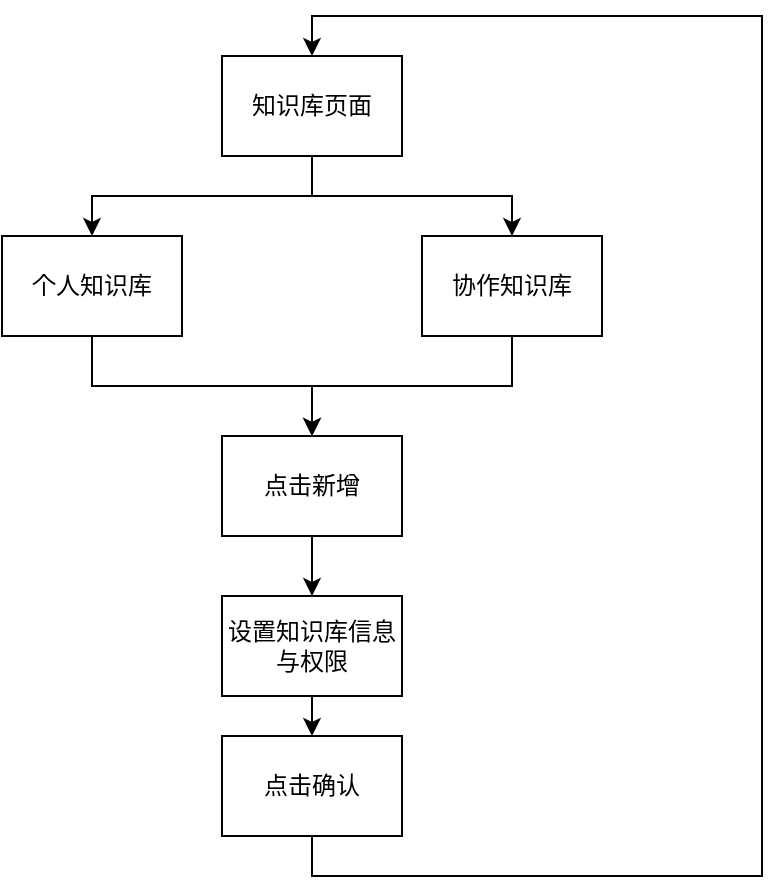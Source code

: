 <mxfile version="14.8.2" type="device"><diagram id="R8ponVF0oqn1jLs_mhAr" name="Page-1"><mxGraphModel dx="1038" dy="577" grid="1" gridSize="10" guides="1" tooltips="1" connect="1" arrows="1" fold="1" page="1" pageScale="1" pageWidth="827" pageHeight="1169" background="#ffffff" math="0" shadow="0"><root><mxCell id="0"/><mxCell id="1" parent="0"/><mxCell id="_TBw5Nfw5ppjdXiaN8Ox-4" style="edgeStyle=orthogonalEdgeStyle;rounded=0;orthogonalLoop=1;jettySize=auto;html=1;exitX=0.5;exitY=1;exitDx=0;exitDy=0;entryX=0.5;entryY=0;entryDx=0;entryDy=0;" edge="1" parent="1" source="_TBw5Nfw5ppjdXiaN8Ox-1" target="_TBw5Nfw5ppjdXiaN8Ox-2"><mxGeometry relative="1" as="geometry"/></mxCell><mxCell id="_TBw5Nfw5ppjdXiaN8Ox-5" style="edgeStyle=orthogonalEdgeStyle;rounded=0;orthogonalLoop=1;jettySize=auto;html=1;exitX=0.5;exitY=1;exitDx=0;exitDy=0;" edge="1" parent="1" source="_TBw5Nfw5ppjdXiaN8Ox-1" target="_TBw5Nfw5ppjdXiaN8Ox-3"><mxGeometry relative="1" as="geometry"/></mxCell><mxCell id="_TBw5Nfw5ppjdXiaN8Ox-1" value="知识库页面" style="rounded=0;whiteSpace=wrap;html=1;" vertex="1" parent="1"><mxGeometry x="380" y="70" width="90" height="50" as="geometry"/></mxCell><mxCell id="_TBw5Nfw5ppjdXiaN8Ox-8" style="edgeStyle=orthogonalEdgeStyle;rounded=0;orthogonalLoop=1;jettySize=auto;html=1;exitX=0.5;exitY=1;exitDx=0;exitDy=0;entryX=0.5;entryY=0;entryDx=0;entryDy=0;" edge="1" parent="1" source="_TBw5Nfw5ppjdXiaN8Ox-2" target="_TBw5Nfw5ppjdXiaN8Ox-6"><mxGeometry relative="1" as="geometry"/></mxCell><mxCell id="_TBw5Nfw5ppjdXiaN8Ox-2" value="个人知识库" style="rounded=0;whiteSpace=wrap;html=1;" vertex="1" parent="1"><mxGeometry x="270" y="160" width="90" height="50" as="geometry"/></mxCell><mxCell id="_TBw5Nfw5ppjdXiaN8Ox-10" style="edgeStyle=orthogonalEdgeStyle;rounded=0;orthogonalLoop=1;jettySize=auto;html=1;exitX=0.5;exitY=1;exitDx=0;exitDy=0;entryX=0.5;entryY=0;entryDx=0;entryDy=0;" edge="1" parent="1" source="_TBw5Nfw5ppjdXiaN8Ox-3" target="_TBw5Nfw5ppjdXiaN8Ox-6"><mxGeometry relative="1" as="geometry"/></mxCell><mxCell id="_TBw5Nfw5ppjdXiaN8Ox-3" value="协作知识库" style="rounded=0;whiteSpace=wrap;html=1;" vertex="1" parent="1"><mxGeometry x="480" y="160" width="90" height="50" as="geometry"/></mxCell><mxCell id="_TBw5Nfw5ppjdXiaN8Ox-11" style="edgeStyle=orthogonalEdgeStyle;rounded=0;orthogonalLoop=1;jettySize=auto;html=1;exitX=0.5;exitY=1;exitDx=0;exitDy=0;entryX=0.5;entryY=0;entryDx=0;entryDy=0;" edge="1" parent="1" source="_TBw5Nfw5ppjdXiaN8Ox-6" target="_TBw5Nfw5ppjdXiaN8Ox-7"><mxGeometry relative="1" as="geometry"/></mxCell><mxCell id="_TBw5Nfw5ppjdXiaN8Ox-6" value="点击新增" style="rounded=0;whiteSpace=wrap;html=1;" vertex="1" parent="1"><mxGeometry x="380" y="260" width="90" height="50" as="geometry"/></mxCell><mxCell id="_TBw5Nfw5ppjdXiaN8Ox-14" style="edgeStyle=orthogonalEdgeStyle;rounded=0;orthogonalLoop=1;jettySize=auto;html=1;exitX=0.5;exitY=1;exitDx=0;exitDy=0;entryX=0.5;entryY=0;entryDx=0;entryDy=0;" edge="1" parent="1" source="_TBw5Nfw5ppjdXiaN8Ox-7" target="_TBw5Nfw5ppjdXiaN8Ox-13"><mxGeometry relative="1" as="geometry"/></mxCell><mxCell id="_TBw5Nfw5ppjdXiaN8Ox-7" value="设置知识库信息与权限" style="rounded=0;whiteSpace=wrap;html=1;" vertex="1" parent="1"><mxGeometry x="380" y="340" width="90" height="50" as="geometry"/></mxCell><mxCell id="_TBw5Nfw5ppjdXiaN8Ox-15" style="edgeStyle=orthogonalEdgeStyle;rounded=0;orthogonalLoop=1;jettySize=auto;html=1;exitX=0.5;exitY=1;exitDx=0;exitDy=0;entryX=0.5;entryY=0;entryDx=0;entryDy=0;" edge="1" parent="1" source="_TBw5Nfw5ppjdXiaN8Ox-13" target="_TBw5Nfw5ppjdXiaN8Ox-1"><mxGeometry relative="1" as="geometry"><Array as="points"><mxPoint x="425" y="480"/><mxPoint x="650" y="480"/><mxPoint x="650" y="50"/><mxPoint x="425" y="50"/></Array></mxGeometry></mxCell><mxCell id="_TBw5Nfw5ppjdXiaN8Ox-13" value="点击确认" style="rounded=0;whiteSpace=wrap;html=1;" vertex="1" parent="1"><mxGeometry x="380" y="410" width="90" height="50" as="geometry"/></mxCell></root></mxGraphModel></diagram></mxfile>